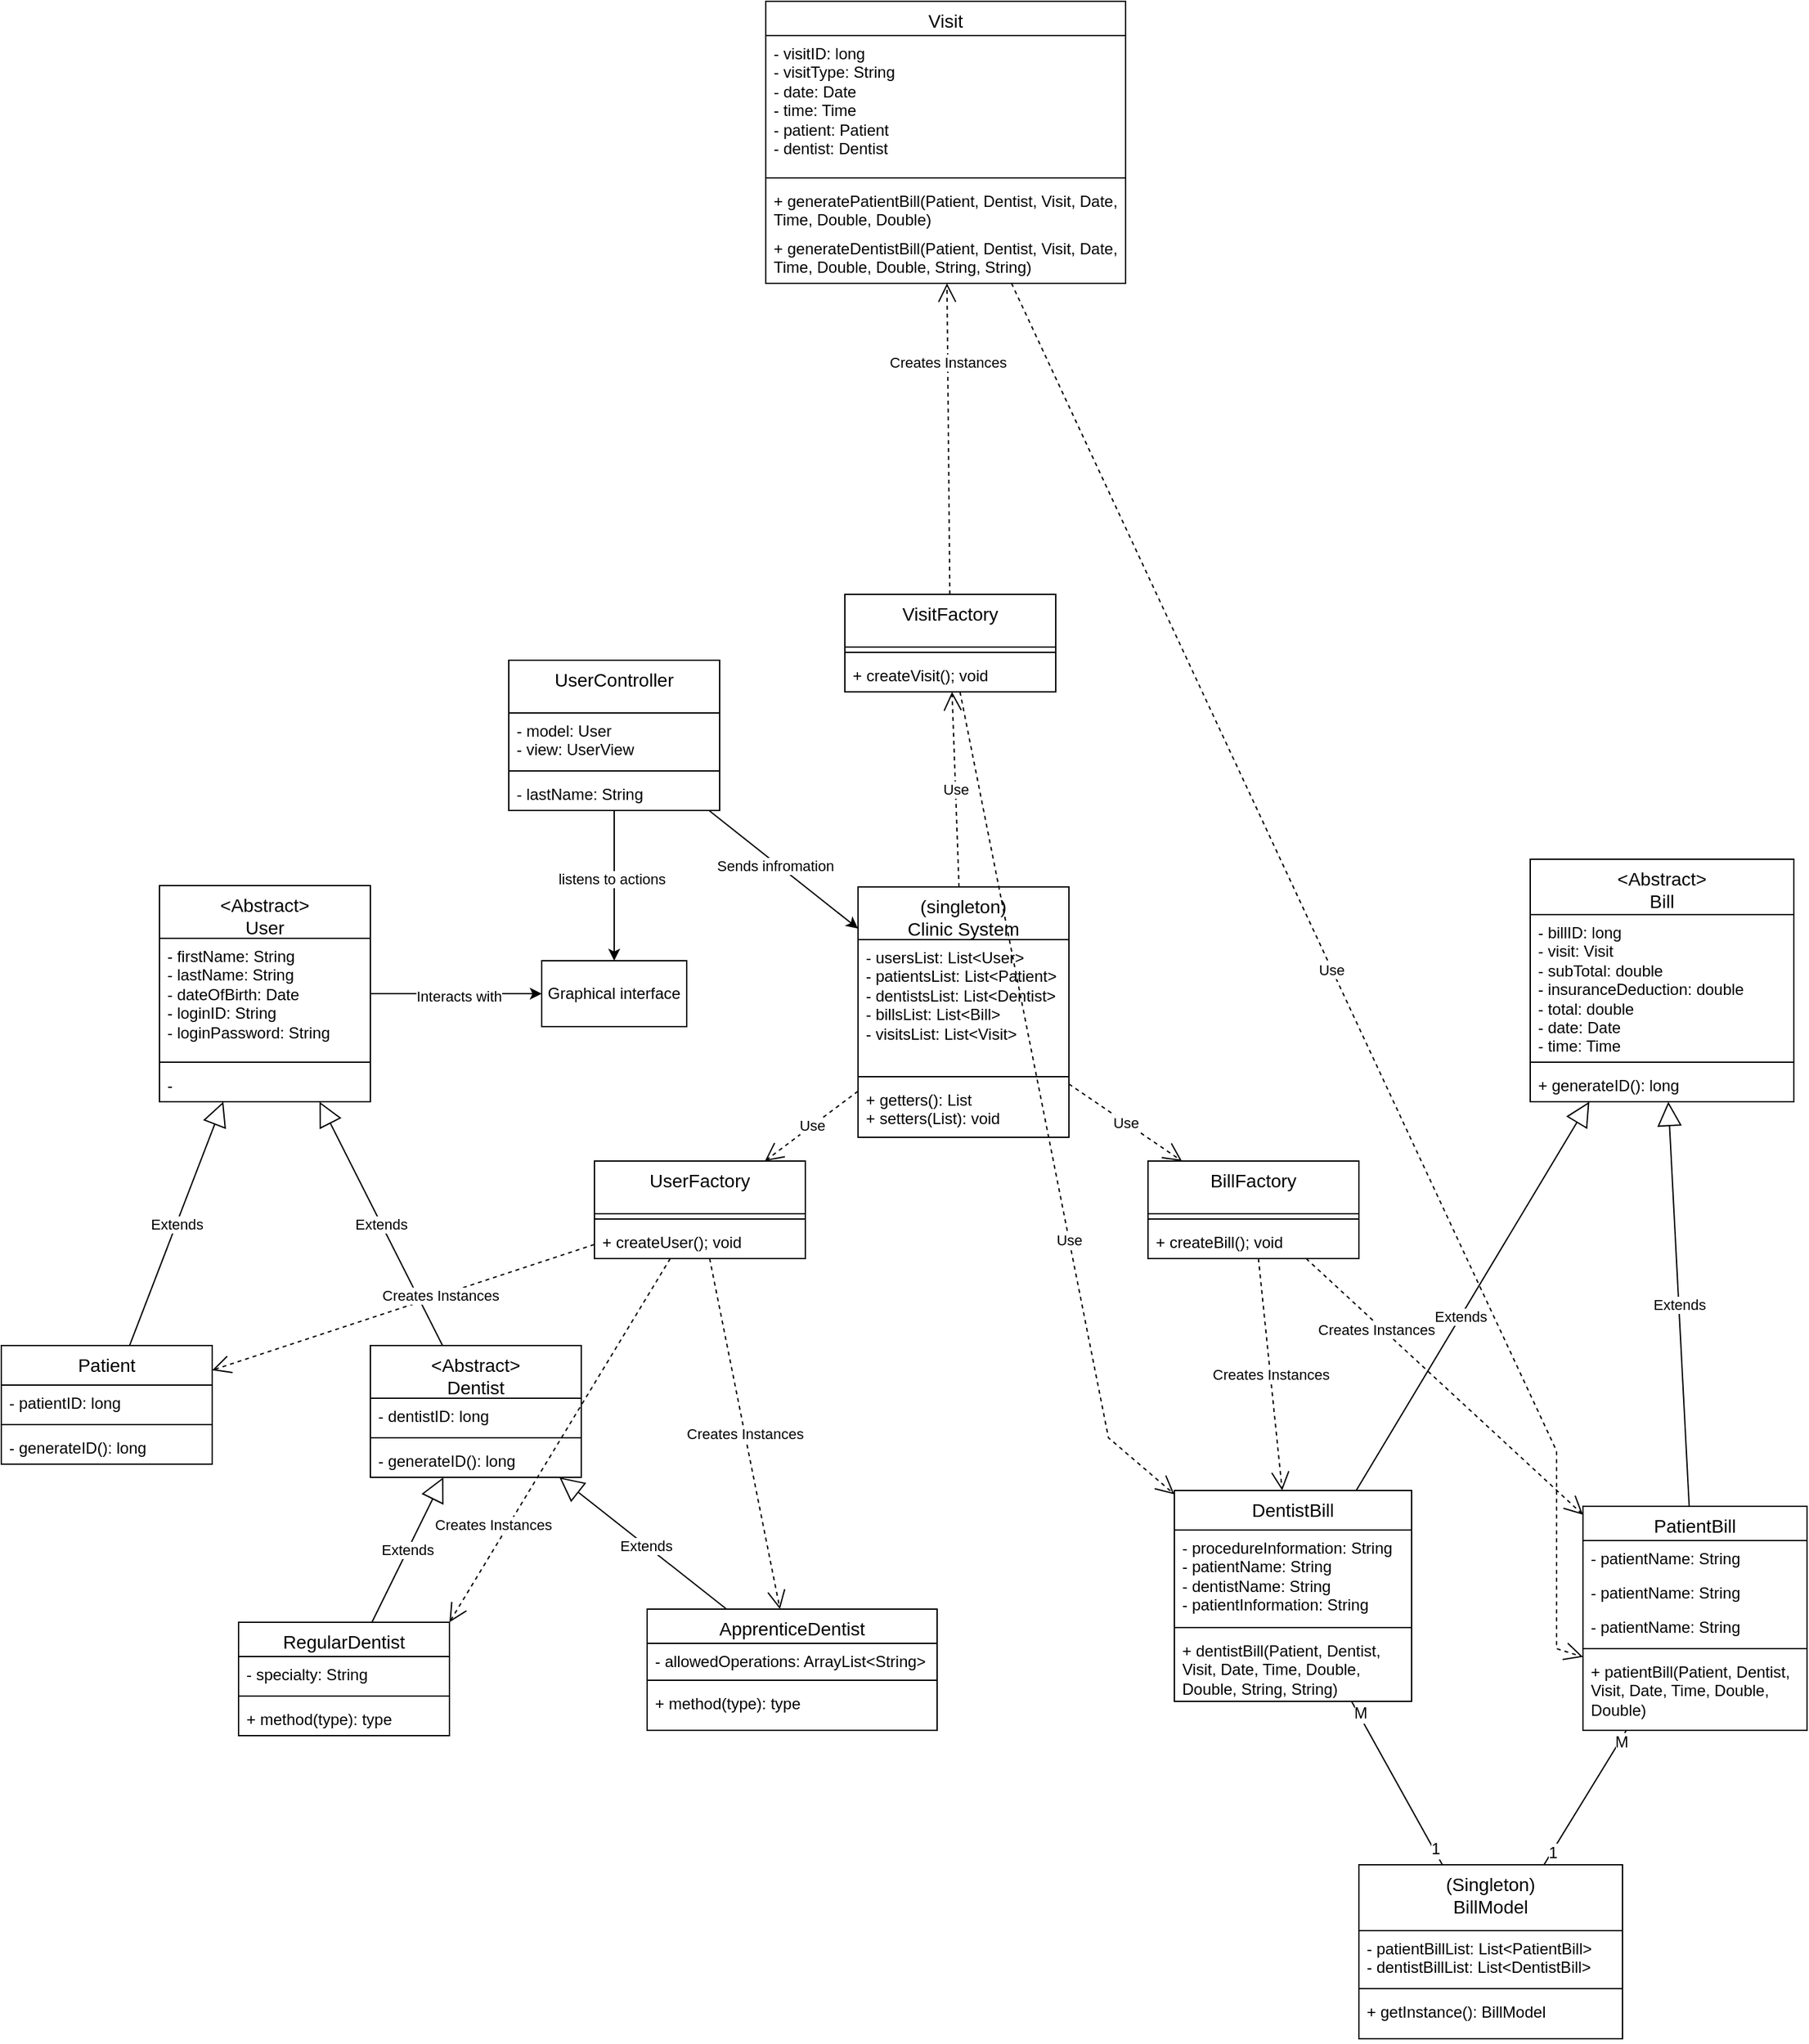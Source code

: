 <mxfile version="24.8.0">
  <diagram name="Page-1" id="dGbuPxgyFfXa6-p88Agu">
    <mxGraphModel dx="2518" dy="2696" grid="1" gridSize="10" guides="1" tooltips="1" connect="1" arrows="1" fold="1" page="0" pageScale="1" pageWidth="850" pageHeight="1100" math="0" shadow="0">
      <root>
        <mxCell id="0" />
        <mxCell id="1" parent="0" />
        <mxCell id="9eXsRLndxlfZN3I_KBE4-1" value="Extends" style="endArrow=block;endSize=16;endFill=0;html=1;rounded=0;" edge="1" parent="1" source="9eXsRLndxlfZN3I_KBE4-71" target="9eXsRLndxlfZN3I_KBE4-63">
          <mxGeometry width="160" relative="1" as="geometry">
            <mxPoint x="231" y="127" as="sourcePoint" />
            <mxPoint x="339.796" y="-62" as="targetPoint" />
          </mxGeometry>
        </mxCell>
        <mxCell id="9eXsRLndxlfZN3I_KBE4-2" value="Extends" style="endArrow=block;endSize=16;endFill=0;html=1;rounded=0;" edge="1" parent="1" source="9eXsRLndxlfZN3I_KBE4-67" target="9eXsRLndxlfZN3I_KBE4-63">
          <mxGeometry width="160" relative="1" as="geometry">
            <mxPoint x="503.361" y="127" as="sourcePoint" />
            <mxPoint x="406.01" y="-62" as="targetPoint" />
          </mxGeometry>
        </mxCell>
        <mxCell id="9eXsRLndxlfZN3I_KBE4-3" value="Extends" style="endArrow=block;endSize=16;endFill=0;html=1;rounded=0;" edge="1" parent="1" source="9eXsRLndxlfZN3I_KBE4-59" target="9eXsRLndxlfZN3I_KBE4-67">
          <mxGeometry width="160" relative="1" as="geometry">
            <mxPoint x="441.549" y="393" as="sourcePoint" />
            <mxPoint x="517.878" y="247" as="targetPoint" />
          </mxGeometry>
        </mxCell>
        <mxCell id="9eXsRLndxlfZN3I_KBE4-4" value="Extends" style="endArrow=block;endSize=16;endFill=0;html=1;rounded=0;exitX=0.296;exitY=0.042;exitDx=0;exitDy=0;exitPerimeter=0;" edge="1" parent="1" source="9eXsRLndxlfZN3I_KBE4-55" target="9eXsRLndxlfZN3I_KBE4-67">
          <mxGeometry width="160" relative="1" as="geometry">
            <mxPoint x="670" y="400" as="sourcePoint" />
            <mxPoint x="579.456" y="247" as="targetPoint" />
          </mxGeometry>
        </mxCell>
        <mxCell id="9eXsRLndxlfZN3I_KBE4-5" value="Extends" style="endArrow=block;endSize=16;endFill=0;html=1;rounded=0;" edge="1" parent="1" source="9eXsRLndxlfZN3I_KBE4-32" target="9eXsRLndxlfZN3I_KBE4-42">
          <mxGeometry x="-0.104" width="160" relative="1" as="geometry">
            <mxPoint x="1169.426" y="247" as="sourcePoint" />
            <mxPoint x="1395.85" y="12.438" as="targetPoint" />
            <mxPoint as="offset" />
          </mxGeometry>
        </mxCell>
        <mxCell id="9eXsRLndxlfZN3I_KBE4-6" value="Extends" style="endArrow=block;endSize=16;endFill=0;html=1;rounded=0;" edge="1" parent="1" source="9eXsRLndxlfZN3I_KBE4-36" target="9eXsRLndxlfZN3I_KBE4-42">
          <mxGeometry width="160" relative="1" as="geometry">
            <mxPoint x="1439.355" y="251" as="sourcePoint" />
            <mxPoint x="1312.613" y="-60" as="targetPoint" />
          </mxGeometry>
        </mxCell>
        <mxCell id="9eXsRLndxlfZN3I_KBE4-9" value="Use" style="endArrow=open;endSize=12;dashed=1;html=1;rounded=0;" edge="1" parent="1" source="9eXsRLndxlfZN3I_KBE4-51" target="9eXsRLndxlfZN3I_KBE4-98">
          <mxGeometry width="160" relative="1" as="geometry">
            <mxPoint x="960" y="-67.473" as="sourcePoint" />
            <mxPoint x="1046.399" y="-10" as="targetPoint" />
          </mxGeometry>
        </mxCell>
        <mxCell id="9eXsRLndxlfZN3I_KBE4-10" value="Use" style="endArrow=open;endSize=12;dashed=1;html=1;rounded=0;" edge="1" parent="1" source="9eXsRLndxlfZN3I_KBE4-51" target="9eXsRLndxlfZN3I_KBE4-95">
          <mxGeometry width="160" relative="1" as="geometry">
            <mxPoint x="805.985" y="-62" as="sourcePoint" />
            <mxPoint x="743.428" y="-10" as="targetPoint" />
          </mxGeometry>
        </mxCell>
        <mxCell id="9eXsRLndxlfZN3I_KBE4-12" value="Use" style="endArrow=open;endSize=12;dashed=1;html=1;rounded=0;" edge="1" parent="1" source="9eXsRLndxlfZN3I_KBE4-51" target="9eXsRLndxlfZN3I_KBE4-84">
          <mxGeometry width="160" relative="1" as="geometry">
            <mxPoint x="880" y="-182" as="sourcePoint" />
            <mxPoint x="885.661" y="-287.0" as="targetPoint" />
          </mxGeometry>
        </mxCell>
        <mxCell id="9eXsRLndxlfZN3I_KBE4-13" value="Creates Instances" style="endArrow=open;endSize=12;dashed=1;html=1;rounded=0;" edge="1" parent="1" source="9eXsRLndxlfZN3I_KBE4-84" target="9eXsRLndxlfZN3I_KBE4-46">
          <mxGeometry x="0.493" width="160" relative="1" as="geometry">
            <mxPoint x="884.549" y="-337" as="sourcePoint" />
            <mxPoint x="880" y="-502" as="targetPoint" />
            <mxPoint as="offset" />
          </mxGeometry>
        </mxCell>
        <mxCell id="9eXsRLndxlfZN3I_KBE4-14" value="Creates Instances" style="endArrow=open;endSize=12;dashed=1;html=1;rounded=0;" edge="1" parent="1" source="9eXsRLndxlfZN3I_KBE4-98" target="9eXsRLndxlfZN3I_KBE4-32">
          <mxGeometry width="160" relative="1" as="geometry">
            <mxPoint x="1085.836" y="40" as="sourcePoint" />
            <mxPoint x="1139.421" y="240" as="targetPoint" />
          </mxGeometry>
        </mxCell>
        <mxCell id="9eXsRLndxlfZN3I_KBE4-15" value="Creates Instances" style="endArrow=open;endSize=12;dashed=1;html=1;rounded=0;" edge="1" parent="1" source="9eXsRLndxlfZN3I_KBE4-98" target="9eXsRLndxlfZN3I_KBE4-36">
          <mxGeometry x="-0.473" y="-3" width="160" relative="1" as="geometry">
            <mxPoint x="1109.261" y="40" as="sourcePoint" />
            <mxPoint x="1385.568" y="251" as="targetPoint" />
            <mxPoint y="1" as="offset" />
          </mxGeometry>
        </mxCell>
        <mxCell id="9eXsRLndxlfZN3I_KBE4-16" value="Creates Instances" style="endArrow=open;endSize=12;dashed=1;html=1;rounded=0;" edge="1" parent="1" source="9eXsRLndxlfZN3I_KBE4-95" target="9eXsRLndxlfZN3I_KBE4-71">
          <mxGeometry x="-0.191" width="160" relative="1" as="geometry">
            <mxPoint x="656.0" y="33.684" as="sourcePoint" />
            <mxPoint x="282" y="159.967" as="targetPoint" />
            <mxPoint as="offset" />
          </mxGeometry>
        </mxCell>
        <mxCell id="9eXsRLndxlfZN3I_KBE4-17" value="Creates Instances" style="endArrow=open;endSize=12;dashed=1;html=1;rounded=0;entryX=1;entryY=0;entryDx=0;entryDy=0;" edge="1" parent="1" source="9eXsRLndxlfZN3I_KBE4-95" target="9eXsRLndxlfZN3I_KBE4-59">
          <mxGeometry x="0.503" y="-10" width="160" relative="1" as="geometry">
            <mxPoint x="694.769" y="40" as="sourcePoint" />
            <mxPoint x="452.959" y="393" as="targetPoint" />
            <mxPoint as="offset" />
          </mxGeometry>
        </mxCell>
        <mxCell id="9eXsRLndxlfZN3I_KBE4-18" value="Creates Instances" style="endArrow=open;endSize=12;dashed=1;html=1;rounded=0;" edge="1" parent="1" source="9eXsRLndxlfZN3I_KBE4-95" target="9eXsRLndxlfZN3I_KBE4-55">
          <mxGeometry width="160" relative="1" as="geometry">
            <mxPoint x="714.393" y="40" as="sourcePoint" />
            <mxPoint x="707.548" y="393" as="targetPoint" />
          </mxGeometry>
        </mxCell>
        <mxCell id="9eXsRLndxlfZN3I_KBE4-19" value="" style="endArrow=classic;html=1;rounded=0;" edge="1" parent="1" source="9eXsRLndxlfZN3I_KBE4-63" target="9eXsRLndxlfZN3I_KBE4-81">
          <mxGeometry relative="1" as="geometry">
            <mxPoint x="453" y="-126.275" as="sourcePoint" />
            <mxPoint x="590" y="-136.193" as="targetPoint" />
          </mxGeometry>
        </mxCell>
        <mxCell id="9eXsRLndxlfZN3I_KBE4-20" value="Label" style="edgeLabel;resizable=0;html=1;;align=center;verticalAlign=middle;" connectable="0" vertex="1" parent="9eXsRLndxlfZN3I_KBE4-19">
          <mxGeometry relative="1" as="geometry" />
        </mxCell>
        <mxCell id="9eXsRLndxlfZN3I_KBE4-21" value="Interacts with" style="edgeLabel;html=1;align=center;verticalAlign=middle;resizable=0;points=[];" vertex="1" connectable="0" parent="9eXsRLndxlfZN3I_KBE4-19">
          <mxGeometry x="0.025" y="-2" relative="1" as="geometry">
            <mxPoint as="offset" />
          </mxGeometry>
        </mxCell>
        <mxCell id="9eXsRLndxlfZN3I_KBE4-22" value="" style="endArrow=classic;html=1;rounded=0;" edge="1" parent="1" source="9eXsRLndxlfZN3I_KBE4-77" target="9eXsRLndxlfZN3I_KBE4-51">
          <mxGeometry width="50" height="50" relative="1" as="geometry">
            <mxPoint x="700" y="-136" as="sourcePoint" />
            <mxPoint x="760" y="-136" as="targetPoint" />
          </mxGeometry>
        </mxCell>
        <mxCell id="9eXsRLndxlfZN3I_KBE4-23" value="Sends infromation" style="edgeLabel;html=1;align=center;verticalAlign=middle;resizable=0;points=[];" vertex="1" connectable="0" parent="9eXsRLndxlfZN3I_KBE4-22">
          <mxGeometry x="-0.092" y="-2" relative="1" as="geometry">
            <mxPoint as="offset" />
          </mxGeometry>
        </mxCell>
        <mxCell id="9eXsRLndxlfZN3I_KBE4-28" value="&lt;div style=&quot;font-size: 14px; font-weight: 400; direction: ltr;&quot;&gt;(Singleton)&lt;/div&gt;&lt;div style=&quot;font-size: 14px; font-weight: 400; direction: ltr;&quot;&gt;BillModel&lt;/div&gt;" style="swimlane;fontStyle=1;align=center;verticalAlign=top;childLayout=stackLayout;horizontal=1;startSize=50;horizontalStack=0;resizeParent=1;resizeParentMax=0;resizeLast=0;collapsible=1;marginBottom=0;whiteSpace=wrap;html=1;" vertex="1" parent="1">
          <mxGeometry x="1190" y="524" width="200" height="132" as="geometry" />
        </mxCell>
        <mxCell id="9eXsRLndxlfZN3I_KBE4-29" value="&lt;span style=&quot;text-wrap: nowrap;&quot;&gt;- patientBillList: List&amp;lt;PatientBill&amp;gt;&lt;/span&gt;&lt;div style=&quot;text-wrap: nowrap;&quot;&gt;- dentistBillList: List&amp;lt;DentistBill&amp;gt;&lt;/div&gt;" style="text;strokeColor=none;fillColor=none;align=left;verticalAlign=top;spacingLeft=4;spacingRight=4;overflow=hidden;rotatable=0;points=[[0,0.5],[1,0.5]];portConstraint=eastwest;whiteSpace=wrap;html=1;" vertex="1" parent="9eXsRLndxlfZN3I_KBE4-28">
          <mxGeometry y="50" width="200" height="40" as="geometry" />
        </mxCell>
        <mxCell id="9eXsRLndxlfZN3I_KBE4-30" value="" style="line;strokeWidth=1;fillColor=none;align=left;verticalAlign=middle;spacingTop=-1;spacingLeft=3;spacingRight=3;rotatable=0;labelPosition=right;points=[];portConstraint=eastwest;strokeColor=inherit;" vertex="1" parent="9eXsRLndxlfZN3I_KBE4-28">
          <mxGeometry y="90" width="200" height="8" as="geometry" />
        </mxCell>
        <mxCell id="9eXsRLndxlfZN3I_KBE4-31" value="+ getInstance(): BillModel" style="text;strokeColor=none;fillColor=none;align=left;verticalAlign=top;spacingLeft=4;spacingRight=4;overflow=hidden;rotatable=0;points=[[0,0.5],[1,0.5]];portConstraint=eastwest;whiteSpace=wrap;html=1;" vertex="1" parent="9eXsRLndxlfZN3I_KBE4-28">
          <mxGeometry y="98" width="200" height="34" as="geometry" />
        </mxCell>
        <mxCell id="9eXsRLndxlfZN3I_KBE4-32" value="&lt;div&gt;&lt;span style=&quot;font-size: 14px; font-weight: 400; background-color: initial;&quot;&gt;DentistBill&lt;/span&gt;&lt;/div&gt;" style="swimlane;fontStyle=1;align=center;verticalAlign=top;childLayout=stackLayout;horizontal=1;startSize=30;horizontalStack=0;resizeParent=1;resizeParentMax=0;resizeLast=0;collapsible=1;marginBottom=0;whiteSpace=wrap;html=1;" vertex="1" parent="1">
          <mxGeometry x="1050" y="240" width="180" height="160" as="geometry" />
        </mxCell>
        <mxCell id="9eXsRLndxlfZN3I_KBE4-33" value="&lt;span style=&quot;text-wrap: nowrap;&quot;&gt;- procedureInformation: String&lt;/span&gt;&lt;div style=&quot;text-wrap: nowrap;&quot;&gt;- patientName: String&lt;/div&gt;&lt;div style=&quot;text-wrap: nowrap;&quot;&gt;- dentistName: String&lt;/div&gt;&lt;div style=&quot;text-wrap: nowrap;&quot;&gt;- patientInformation: String&lt;/div&gt;" style="text;strokeColor=none;fillColor=none;align=left;verticalAlign=top;spacingLeft=4;spacingRight=4;overflow=hidden;rotatable=0;points=[[0,0.5],[1,0.5]];portConstraint=eastwest;whiteSpace=wrap;html=1;" vertex="1" parent="9eXsRLndxlfZN3I_KBE4-32">
          <mxGeometry y="30" width="180" height="70" as="geometry" />
        </mxCell>
        <mxCell id="9eXsRLndxlfZN3I_KBE4-34" value="" style="line;strokeWidth=1;fillColor=none;align=left;verticalAlign=middle;spacingTop=-1;spacingLeft=3;spacingRight=3;rotatable=0;labelPosition=right;points=[];portConstraint=eastwest;strokeColor=inherit;" vertex="1" parent="9eXsRLndxlfZN3I_KBE4-32">
          <mxGeometry y="100" width="180" height="8" as="geometry" />
        </mxCell>
        <mxCell id="9eXsRLndxlfZN3I_KBE4-35" value="+ dentistBill(Patient, Dentist, Visit, Date, Time, Double, Double, String, String)" style="text;strokeColor=none;fillColor=none;align=left;verticalAlign=top;spacingLeft=4;spacingRight=4;overflow=hidden;rotatable=0;points=[[0,0.5],[1,0.5]];portConstraint=eastwest;whiteSpace=wrap;html=1;" vertex="1" parent="9eXsRLndxlfZN3I_KBE4-32">
          <mxGeometry y="108" width="180" height="52" as="geometry" />
        </mxCell>
        <mxCell id="9eXsRLndxlfZN3I_KBE4-36" value="&lt;span style=&quot;font-size: 14px; font-weight: 400;&quot;&gt;PatientBill&lt;/span&gt;" style="swimlane;fontStyle=1;align=center;verticalAlign=top;childLayout=stackLayout;horizontal=1;startSize=26;horizontalStack=0;resizeParent=1;resizeParentMax=0;resizeLast=0;collapsible=1;marginBottom=0;whiteSpace=wrap;html=1;" vertex="1" parent="1">
          <mxGeometry x="1360" y="252" width="170" height="170" as="geometry" />
        </mxCell>
        <mxCell id="9eXsRLndxlfZN3I_KBE4-37" value="&lt;span style=&quot;text-wrap: nowrap;&quot;&gt;- patientName: String&lt;/span&gt;" style="text;strokeColor=none;fillColor=none;align=left;verticalAlign=top;spacingLeft=4;spacingRight=4;overflow=hidden;rotatable=0;points=[[0,0.5],[1,0.5]];portConstraint=eastwest;whiteSpace=wrap;html=1;" vertex="1" parent="9eXsRLndxlfZN3I_KBE4-36">
          <mxGeometry y="26" width="170" height="26" as="geometry" />
        </mxCell>
        <mxCell id="9eXsRLndxlfZN3I_KBE4-38" value="&lt;span style=&quot;text-wrap: nowrap;&quot;&gt;- patientName: String&lt;/span&gt;" style="text;strokeColor=none;fillColor=none;align=left;verticalAlign=top;spacingLeft=4;spacingRight=4;overflow=hidden;rotatable=0;points=[[0,0.5],[1,0.5]];portConstraint=eastwest;whiteSpace=wrap;html=1;" vertex="1" parent="9eXsRLndxlfZN3I_KBE4-36">
          <mxGeometry y="52" width="170" height="26" as="geometry" />
        </mxCell>
        <mxCell id="9eXsRLndxlfZN3I_KBE4-39" value="&lt;span style=&quot;text-wrap: nowrap;&quot;&gt;- patientName: String&lt;/span&gt;" style="text;strokeColor=none;fillColor=none;align=left;verticalAlign=top;spacingLeft=4;spacingRight=4;overflow=hidden;rotatable=0;points=[[0,0.5],[1,0.5]];portConstraint=eastwest;whiteSpace=wrap;html=1;" vertex="1" parent="9eXsRLndxlfZN3I_KBE4-36">
          <mxGeometry y="78" width="170" height="26" as="geometry" />
        </mxCell>
        <mxCell id="9eXsRLndxlfZN3I_KBE4-40" value="" style="line;strokeWidth=1;fillColor=none;align=left;verticalAlign=middle;spacingTop=-1;spacingLeft=3;spacingRight=3;rotatable=0;labelPosition=right;points=[];portConstraint=eastwest;strokeColor=inherit;" vertex="1" parent="9eXsRLndxlfZN3I_KBE4-36">
          <mxGeometry y="104" width="170" height="8" as="geometry" />
        </mxCell>
        <mxCell id="9eXsRLndxlfZN3I_KBE4-41" value="+ patientBill(Patient, Dentist, Visit, Date, Time, Double, Double)" style="text;strokeColor=none;fillColor=none;align=left;verticalAlign=top;spacingLeft=4;spacingRight=4;overflow=hidden;rotatable=0;points=[[0,0.5],[1,0.5]];portConstraint=eastwest;whiteSpace=wrap;html=1;" vertex="1" parent="9eXsRLndxlfZN3I_KBE4-36">
          <mxGeometry y="112" width="170" height="58" as="geometry" />
        </mxCell>
        <mxCell id="9eXsRLndxlfZN3I_KBE4-42" value="&lt;div style=&quot;font-size: 14px; font-weight: 400; direction: ltr;&quot;&gt;&amp;lt;Abstract&amp;gt;&lt;/div&gt;&lt;div style=&quot;font-size: 14px; font-weight: 400; direction: ltr;&quot;&gt;Bill&lt;/div&gt;" style="swimlane;fontStyle=1;align=center;verticalAlign=top;childLayout=stackLayout;horizontal=1;startSize=42;horizontalStack=0;resizeParent=1;resizeParentMax=0;resizeLast=0;collapsible=1;marginBottom=0;whiteSpace=wrap;html=1;" vertex="1" parent="1">
          <mxGeometry x="1320" y="-239" width="200" height="184" as="geometry" />
        </mxCell>
        <mxCell id="9eXsRLndxlfZN3I_KBE4-43" value="&lt;div&gt;&lt;span style=&quot;text-wrap: nowrap;&quot;&gt;- billID: long&lt;/span&gt;&lt;/div&gt;&lt;div&gt;&lt;span style=&quot;text-wrap: nowrap;&quot;&gt;- visit: Visit&lt;/span&gt;&lt;/div&gt;&lt;span style=&quot;text-wrap: nowrap;&quot;&gt;- subTotal: double&lt;/span&gt;&lt;div style=&quot;text-wrap: nowrap;&quot;&gt;- insuranceDeduction: double&lt;/div&gt;&lt;div style=&quot;text-wrap: nowrap;&quot;&gt;- total: double&lt;/div&gt;&lt;div style=&quot;text-wrap: nowrap;&quot;&gt;- date: Date&lt;/div&gt;&lt;div style=&quot;text-wrap: nowrap;&quot;&gt;- time: Time&lt;/div&gt;" style="text;strokeColor=none;fillColor=none;align=left;verticalAlign=top;spacingLeft=4;spacingRight=4;overflow=hidden;rotatable=0;points=[[0,0.5],[1,0.5]];portConstraint=eastwest;whiteSpace=wrap;html=1;" vertex="1" parent="9eXsRLndxlfZN3I_KBE4-42">
          <mxGeometry y="42" width="200" height="108" as="geometry" />
        </mxCell>
        <mxCell id="9eXsRLndxlfZN3I_KBE4-44" value="" style="line;strokeWidth=1;fillColor=none;align=left;verticalAlign=middle;spacingTop=-1;spacingLeft=3;spacingRight=3;rotatable=0;labelPosition=right;points=[];portConstraint=eastwest;strokeColor=inherit;" vertex="1" parent="9eXsRLndxlfZN3I_KBE4-42">
          <mxGeometry y="150" width="200" height="8" as="geometry" />
        </mxCell>
        <mxCell id="9eXsRLndxlfZN3I_KBE4-45" value="+ generateID(): long" style="text;strokeColor=none;fillColor=none;align=left;verticalAlign=top;spacingLeft=4;spacingRight=4;overflow=hidden;rotatable=0;points=[[0,0.5],[1,0.5]];portConstraint=eastwest;whiteSpace=wrap;html=1;" vertex="1" parent="9eXsRLndxlfZN3I_KBE4-42">
          <mxGeometry y="158" width="200" height="26" as="geometry" />
        </mxCell>
        <mxCell id="9eXsRLndxlfZN3I_KBE4-46" value="&lt;span style=&quot;font-size: 14px; font-weight: 400;&quot;&gt;Visit&lt;/span&gt;" style="swimlane;fontStyle=1;align=center;verticalAlign=top;childLayout=stackLayout;horizontal=1;startSize=26;horizontalStack=0;resizeParent=1;resizeParentMax=0;resizeLast=0;collapsible=1;marginBottom=0;whiteSpace=wrap;html=1;" vertex="1" parent="1">
          <mxGeometry x="740" y="-890" width="273" height="214" as="geometry" />
        </mxCell>
        <mxCell id="9eXsRLndxlfZN3I_KBE4-47" value="&lt;div&gt;&lt;span style=&quot;background-color: initial;&quot;&gt;- visitID: long&lt;/span&gt;&lt;/div&gt;&lt;div&gt;&lt;span style=&quot;background-color: initial;&quot;&gt;- visitType: String&lt;/span&gt;&lt;/div&gt;&lt;div&gt;&lt;span style=&quot;background-color: initial;&quot;&gt;- date: Date&lt;/span&gt;&lt;/div&gt;&lt;div&gt;&lt;span style=&quot;background-color: initial;&quot;&gt;-&amp;nbsp;&lt;/span&gt;&lt;span style=&quot;background-color: initial;&quot;&gt;time: Time&lt;/span&gt;&lt;/div&gt;&lt;div&gt;- patient: Patient&lt;span style=&quot;background-color: initial;&quot;&gt;&lt;br&gt;&lt;/span&gt;&lt;/div&gt;&lt;div&gt;- dentist: Dentist&lt;br&gt;&lt;/div&gt;" style="text;strokeColor=none;fillColor=none;align=left;verticalAlign=top;spacingLeft=4;spacingRight=4;overflow=hidden;rotatable=0;points=[[0,0.5],[1,0.5]];portConstraint=eastwest;whiteSpace=wrap;html=1;" vertex="1" parent="9eXsRLndxlfZN3I_KBE4-46">
          <mxGeometry y="26" width="273" height="104" as="geometry" />
        </mxCell>
        <mxCell id="9eXsRLndxlfZN3I_KBE4-48" value="" style="line;strokeWidth=1;fillColor=none;align=left;verticalAlign=middle;spacingTop=-1;spacingLeft=3;spacingRight=3;rotatable=0;labelPosition=right;points=[];portConstraint=eastwest;strokeColor=inherit;" vertex="1" parent="9eXsRLndxlfZN3I_KBE4-46">
          <mxGeometry y="130" width="273" height="8" as="geometry" />
        </mxCell>
        <mxCell id="9eXsRLndxlfZN3I_KBE4-49" value="+ generatePatientBill(Patient, Dentist, Visit, Date, Time, Double, Double)" style="text;strokeColor=none;fillColor=none;align=left;verticalAlign=top;spacingLeft=4;spacingRight=4;overflow=hidden;rotatable=0;points=[[0,0.5],[1,0.5]];portConstraint=eastwest;whiteSpace=wrap;html=1;" vertex="1" parent="9eXsRLndxlfZN3I_KBE4-46">
          <mxGeometry y="138" width="273" height="36" as="geometry" />
        </mxCell>
        <mxCell id="9eXsRLndxlfZN3I_KBE4-50" value="+ generateDentistBill(Patient, Dentist, Visit, Date, Time, Double, Double, String, String)" style="text;strokeColor=none;fillColor=none;align=left;verticalAlign=top;spacingLeft=4;spacingRight=4;overflow=hidden;rotatable=0;points=[[0,0.5],[1,0.5]];portConstraint=eastwest;whiteSpace=wrap;html=1;" vertex="1" parent="9eXsRLndxlfZN3I_KBE4-46">
          <mxGeometry y="174" width="273" height="40" as="geometry" />
        </mxCell>
        <mxCell id="9eXsRLndxlfZN3I_KBE4-51" value="&lt;div style=&quot;font-size: 14px; font-weight: 400; direction: ltr;&quot;&gt;(singleton)&lt;span style=&quot;background-color: initial;&quot;&gt;&lt;br&gt;&lt;/span&gt;&lt;/div&gt;&lt;div style=&quot;font-size: 14px; font-weight: 400; direction: ltr;&quot;&gt;&lt;span style=&quot;background-color: initial;&quot;&gt;Clinic System&lt;/span&gt;&lt;/div&gt;" style="swimlane;fontStyle=1;align=center;verticalAlign=top;childLayout=stackLayout;horizontal=1;startSize=40;horizontalStack=0;resizeParent=1;resizeParentMax=0;resizeLast=0;collapsible=1;marginBottom=0;whiteSpace=wrap;html=1;" vertex="1" parent="1">
          <mxGeometry x="810" y="-218" width="160" height="190" as="geometry" />
        </mxCell>
        <mxCell id="9eXsRLndxlfZN3I_KBE4-52" value="- usersList: List&amp;lt;User&amp;gt;&lt;div&gt;- patientsList: List&amp;lt;Patient&amp;gt;&lt;/div&gt;&lt;div&gt;- dentistsList: List&amp;lt;Dentist&amp;gt;&lt;/div&gt;&lt;div&gt;- billsList: List&amp;lt;Bill&amp;gt;&lt;/div&gt;&lt;div&gt;- visitsList: List&amp;lt;Visit&amp;gt;&lt;/div&gt;" style="text;strokeColor=none;fillColor=none;align=left;verticalAlign=top;spacingLeft=4;spacingRight=4;overflow=hidden;rotatable=0;points=[[0,0.5],[1,0.5]];portConstraint=eastwest;whiteSpace=wrap;html=1;" vertex="1" parent="9eXsRLndxlfZN3I_KBE4-51">
          <mxGeometry y="40" width="160" height="100" as="geometry" />
        </mxCell>
        <mxCell id="9eXsRLndxlfZN3I_KBE4-53" value="" style="line;strokeWidth=1;fillColor=none;align=left;verticalAlign=middle;spacingTop=-1;spacingLeft=3;spacingRight=3;rotatable=0;labelPosition=right;points=[];portConstraint=eastwest;strokeColor=inherit;" vertex="1" parent="9eXsRLndxlfZN3I_KBE4-51">
          <mxGeometry y="140" width="160" height="8" as="geometry" />
        </mxCell>
        <mxCell id="9eXsRLndxlfZN3I_KBE4-54" value="+ getters(): List&lt;div&gt;+ setters(List): void&lt;/div&gt;" style="text;strokeColor=none;fillColor=none;align=left;verticalAlign=top;spacingLeft=4;spacingRight=4;overflow=hidden;rotatable=0;points=[[0,0.5],[1,0.5]];portConstraint=eastwest;whiteSpace=wrap;html=1;" vertex="1" parent="9eXsRLndxlfZN3I_KBE4-51">
          <mxGeometry y="148" width="160" height="42" as="geometry" />
        </mxCell>
        <mxCell id="9eXsRLndxlfZN3I_KBE4-55" value="&lt;span style=&quot;font-size: 14px; font-weight: 400;&quot;&gt;ApprenticeDentist&lt;/span&gt;" style="swimlane;fontStyle=1;align=center;verticalAlign=top;childLayout=stackLayout;horizontal=1;startSize=26;horizontalStack=0;resizeParent=1;resizeParentMax=0;resizeLast=0;collapsible=1;marginBottom=0;whiteSpace=wrap;html=1;" vertex="1" parent="1">
          <mxGeometry x="650" y="330" width="220" height="92" as="geometry" />
        </mxCell>
        <mxCell id="9eXsRLndxlfZN3I_KBE4-56" value="- allowedOperations: ArrayList&amp;lt;String&amp;gt;" style="text;strokeColor=none;fillColor=none;align=left;verticalAlign=top;spacingLeft=4;spacingRight=4;overflow=hidden;rotatable=0;points=[[0,0.5],[1,0.5]];portConstraint=eastwest;whiteSpace=wrap;html=1;" vertex="1" parent="9eXsRLndxlfZN3I_KBE4-55">
          <mxGeometry y="26" width="220" height="24" as="geometry" />
        </mxCell>
        <mxCell id="9eXsRLndxlfZN3I_KBE4-57" value="" style="line;strokeWidth=1;fillColor=none;align=left;verticalAlign=middle;spacingTop=-1;spacingLeft=3;spacingRight=3;rotatable=0;labelPosition=right;points=[];portConstraint=eastwest;strokeColor=inherit;" vertex="1" parent="9eXsRLndxlfZN3I_KBE4-55">
          <mxGeometry y="50" width="220" height="8" as="geometry" />
        </mxCell>
        <mxCell id="9eXsRLndxlfZN3I_KBE4-58" value="+ method(type): type" style="text;strokeColor=none;fillColor=none;align=left;verticalAlign=top;spacingLeft=4;spacingRight=4;overflow=hidden;rotatable=0;points=[[0,0.5],[1,0.5]];portConstraint=eastwest;whiteSpace=wrap;html=1;" vertex="1" parent="9eXsRLndxlfZN3I_KBE4-55">
          <mxGeometry y="58" width="220" height="34" as="geometry" />
        </mxCell>
        <mxCell id="9eXsRLndxlfZN3I_KBE4-59" value="&lt;span style=&quot;font-size: 14px; font-weight: 400;&quot;&gt;RegularDentist&lt;/span&gt;" style="swimlane;fontStyle=1;align=center;verticalAlign=top;childLayout=stackLayout;horizontal=1;startSize=26;horizontalStack=0;resizeParent=1;resizeParentMax=0;resizeLast=0;collapsible=1;marginBottom=0;whiteSpace=wrap;html=1;" vertex="1" parent="1">
          <mxGeometry x="340" y="340" width="160" height="86" as="geometry" />
        </mxCell>
        <mxCell id="9eXsRLndxlfZN3I_KBE4-60" value="- specialty: String" style="text;strokeColor=none;fillColor=none;align=left;verticalAlign=top;spacingLeft=4;spacingRight=4;overflow=hidden;rotatable=0;points=[[0,0.5],[1,0.5]];portConstraint=eastwest;whiteSpace=wrap;html=1;" vertex="1" parent="9eXsRLndxlfZN3I_KBE4-59">
          <mxGeometry y="26" width="160" height="26" as="geometry" />
        </mxCell>
        <mxCell id="9eXsRLndxlfZN3I_KBE4-61" value="" style="line;strokeWidth=1;fillColor=none;align=left;verticalAlign=middle;spacingTop=-1;spacingLeft=3;spacingRight=3;rotatable=0;labelPosition=right;points=[];portConstraint=eastwest;strokeColor=inherit;" vertex="1" parent="9eXsRLndxlfZN3I_KBE4-59">
          <mxGeometry y="52" width="160" height="8" as="geometry" />
        </mxCell>
        <mxCell id="9eXsRLndxlfZN3I_KBE4-62" value="+ method(type): type" style="text;strokeColor=none;fillColor=none;align=left;verticalAlign=top;spacingLeft=4;spacingRight=4;overflow=hidden;rotatable=0;points=[[0,0.5],[1,0.5]];portConstraint=eastwest;whiteSpace=wrap;html=1;" vertex="1" parent="9eXsRLndxlfZN3I_KBE4-59">
          <mxGeometry y="60" width="160" height="26" as="geometry" />
        </mxCell>
        <mxCell id="9eXsRLndxlfZN3I_KBE4-63" value="&lt;div style=&quot;font-size: 14px; font-weight: 400; direction: ltr;&quot;&gt;&amp;lt;Abstract&amp;gt;&lt;br&gt;&lt;/div&gt;&lt;div style=&quot;font-size: 14px; font-weight: 400; direction: ltr;&quot;&gt;User&lt;/div&gt;" style="swimlane;fontStyle=1;align=center;verticalAlign=top;childLayout=stackLayout;horizontal=1;startSize=40;horizontalStack=0;resizeParent=1;resizeParentMax=0;resizeLast=0;collapsible=1;marginBottom=0;whiteSpace=wrap;html=1;" vertex="1" parent="1">
          <mxGeometry x="280" y="-219" width="160" height="164" as="geometry" />
        </mxCell>
        <mxCell id="9eXsRLndxlfZN3I_KBE4-64" value="- firstName: String&lt;div&gt;- lastName: String&lt;br&gt;&lt;div&gt;- dateOfBirth: Date&lt;br&gt;&lt;/div&gt;&lt;/div&gt;&lt;div&gt;- loginID: String&lt;/div&gt;&lt;div&gt;- loginPassword: String&lt;/div&gt;" style="text;strokeColor=none;fillColor=none;align=left;verticalAlign=top;spacingLeft=4;spacingRight=4;overflow=hidden;rotatable=0;points=[[0,0.5],[1,0.5]];portConstraint=eastwest;whiteSpace=wrap;html=1;" vertex="1" parent="9eXsRLndxlfZN3I_KBE4-63">
          <mxGeometry y="40" width="160" height="90" as="geometry" />
        </mxCell>
        <mxCell id="9eXsRLndxlfZN3I_KBE4-65" value="" style="line;strokeWidth=1;fillColor=none;align=left;verticalAlign=middle;spacingTop=-1;spacingLeft=3;spacingRight=3;rotatable=0;labelPosition=right;points=[];portConstraint=eastwest;strokeColor=inherit;" vertex="1" parent="9eXsRLndxlfZN3I_KBE4-63">
          <mxGeometry y="130" width="160" height="8" as="geometry" />
        </mxCell>
        <mxCell id="9eXsRLndxlfZN3I_KBE4-66" value="-&amp;nbsp;" style="text;strokeColor=none;fillColor=none;align=left;verticalAlign=top;spacingLeft=4;spacingRight=4;overflow=hidden;rotatable=0;points=[[0,0.5],[1,0.5]];portConstraint=eastwest;whiteSpace=wrap;html=1;" vertex="1" parent="9eXsRLndxlfZN3I_KBE4-63">
          <mxGeometry y="138" width="160" height="26" as="geometry" />
        </mxCell>
        <mxCell id="9eXsRLndxlfZN3I_KBE4-67" value="&lt;div style=&quot;font-size: 14px; font-weight: 400; direction: ltr;&quot;&gt;&amp;lt;Abstract&amp;gt;&lt;/div&gt;&lt;div style=&quot;font-size: 14px; font-weight: 400; direction: ltr;&quot;&gt;Dentist&lt;/div&gt;" style="swimlane;fontStyle=1;align=center;verticalAlign=top;childLayout=stackLayout;horizontal=1;startSize=40;horizontalStack=0;resizeParent=1;resizeParentMax=0;resizeLast=0;collapsible=1;marginBottom=0;whiteSpace=wrap;html=1;" vertex="1" parent="1">
          <mxGeometry x="440" y="130" width="160" height="100" as="geometry" />
        </mxCell>
        <mxCell id="9eXsRLndxlfZN3I_KBE4-68" value="- dentistID: long" style="text;strokeColor=none;fillColor=none;align=left;verticalAlign=top;spacingLeft=4;spacingRight=4;overflow=hidden;rotatable=0;points=[[0,0.5],[1,0.5]];portConstraint=eastwest;whiteSpace=wrap;html=1;" vertex="1" parent="9eXsRLndxlfZN3I_KBE4-67">
          <mxGeometry y="40" width="160" height="26" as="geometry" />
        </mxCell>
        <mxCell id="9eXsRLndxlfZN3I_KBE4-69" value="" style="line;strokeWidth=1;fillColor=none;align=left;verticalAlign=middle;spacingTop=-1;spacingLeft=3;spacingRight=3;rotatable=0;labelPosition=right;points=[];portConstraint=eastwest;strokeColor=inherit;" vertex="1" parent="9eXsRLndxlfZN3I_KBE4-67">
          <mxGeometry y="66" width="160" height="8" as="geometry" />
        </mxCell>
        <mxCell id="9eXsRLndxlfZN3I_KBE4-70" value="- generateID(): long" style="text;strokeColor=none;fillColor=none;align=left;verticalAlign=top;spacingLeft=4;spacingRight=4;overflow=hidden;rotatable=0;points=[[0,0.5],[1,0.5]];portConstraint=eastwest;whiteSpace=wrap;html=1;" vertex="1" parent="9eXsRLndxlfZN3I_KBE4-67">
          <mxGeometry y="74" width="160" height="26" as="geometry" />
        </mxCell>
        <mxCell id="9eXsRLndxlfZN3I_KBE4-71" value="&lt;div style=&quot;font-size: 14px; font-weight: 400; direction: ltr;&quot;&gt;Patient&lt;br&gt;&lt;/div&gt;" style="swimlane;fontStyle=1;align=center;verticalAlign=top;childLayout=stackLayout;horizontal=1;startSize=30;horizontalStack=0;resizeParent=1;resizeParentMax=0;resizeLast=0;collapsible=1;marginBottom=0;whiteSpace=wrap;html=1;" vertex="1" parent="1">
          <mxGeometry x="160" y="130" width="160" height="90" as="geometry" />
        </mxCell>
        <mxCell id="9eXsRLndxlfZN3I_KBE4-72" value="- patientID: long" style="text;strokeColor=none;fillColor=none;align=left;verticalAlign=top;spacingLeft=4;spacingRight=4;overflow=hidden;rotatable=0;points=[[0,0.5],[1,0.5]];portConstraint=eastwest;whiteSpace=wrap;html=1;" vertex="1" parent="9eXsRLndxlfZN3I_KBE4-71">
          <mxGeometry y="30" width="160" height="26" as="geometry" />
        </mxCell>
        <mxCell id="9eXsRLndxlfZN3I_KBE4-73" value="" style="line;strokeWidth=1;fillColor=none;align=left;verticalAlign=middle;spacingTop=-1;spacingLeft=3;spacingRight=3;rotatable=0;labelPosition=right;points=[];portConstraint=eastwest;strokeColor=inherit;" vertex="1" parent="9eXsRLndxlfZN3I_KBE4-71">
          <mxGeometry y="56" width="160" height="8" as="geometry" />
        </mxCell>
        <mxCell id="9eXsRLndxlfZN3I_KBE4-74" value="- generateID(): long" style="text;strokeColor=none;fillColor=none;align=left;verticalAlign=top;spacingLeft=4;spacingRight=4;overflow=hidden;rotatable=0;points=[[0,0.5],[1,0.5]];portConstraint=eastwest;whiteSpace=wrap;html=1;" vertex="1" parent="9eXsRLndxlfZN3I_KBE4-71">
          <mxGeometry y="64" width="160" height="26" as="geometry" />
        </mxCell>
        <mxCell id="9eXsRLndxlfZN3I_KBE4-75" value="Use" style="endArrow=open;endSize=12;dashed=1;html=1;rounded=0;" edge="1" parent="1" source="9eXsRLndxlfZN3I_KBE4-84" target="9eXsRLndxlfZN3I_KBE4-32">
          <mxGeometry x="0.319" width="160" relative="1" as="geometry">
            <mxPoint x="960" y="-76" as="sourcePoint" />
            <mxPoint x="1059" as="targetPoint" />
            <Array as="points">
              <mxPoint x="1000" y="200" />
            </Array>
            <mxPoint as="offset" />
          </mxGeometry>
        </mxCell>
        <mxCell id="9eXsRLndxlfZN3I_KBE4-76" value="Use" style="endArrow=open;endSize=12;dashed=1;html=1;rounded=0;" edge="1" parent="1" source="9eXsRLndxlfZN3I_KBE4-46" target="9eXsRLndxlfZN3I_KBE4-41">
          <mxGeometry width="160" relative="1" as="geometry">
            <mxPoint x="894" y="-370" as="sourcePoint" />
            <mxPoint x="1129" y="365" as="targetPoint" />
            <Array as="points">
              <mxPoint x="1340" y="210" />
              <mxPoint x="1340" y="360" />
            </Array>
          </mxGeometry>
        </mxCell>
        <mxCell id="9eXsRLndxlfZN3I_KBE4-77" value="&lt;div style=&quot;font-size: 14px; font-weight: 400; direction: ltr;&quot;&gt;UserController&lt;/div&gt;" style="swimlane;fontStyle=1;align=center;verticalAlign=top;childLayout=stackLayout;horizontal=1;startSize=40;horizontalStack=0;resizeParent=1;resizeParentMax=0;resizeLast=0;collapsible=1;marginBottom=0;whiteSpace=wrap;html=1;" vertex="1" parent="1">
          <mxGeometry x="545" y="-390" width="160" height="114" as="geometry" />
        </mxCell>
        <mxCell id="9eXsRLndxlfZN3I_KBE4-78" value="- model: User&lt;div&gt;- view: UserView&lt;/div&gt;" style="text;strokeColor=none;fillColor=none;align=left;verticalAlign=top;spacingLeft=4;spacingRight=4;overflow=hidden;rotatable=0;points=[[0,0.5],[1,0.5]];portConstraint=eastwest;whiteSpace=wrap;html=1;" vertex="1" parent="9eXsRLndxlfZN3I_KBE4-77">
          <mxGeometry y="40" width="160" height="40" as="geometry" />
        </mxCell>
        <mxCell id="9eXsRLndxlfZN3I_KBE4-79" value="" style="line;strokeWidth=1;fillColor=none;align=left;verticalAlign=middle;spacingTop=-1;spacingLeft=3;spacingRight=3;rotatable=0;labelPosition=right;points=[];portConstraint=eastwest;strokeColor=inherit;" vertex="1" parent="9eXsRLndxlfZN3I_KBE4-77">
          <mxGeometry y="80" width="160" height="8" as="geometry" />
        </mxCell>
        <mxCell id="9eXsRLndxlfZN3I_KBE4-80" value="- lastName: String" style="text;strokeColor=none;fillColor=none;align=left;verticalAlign=top;spacingLeft=4;spacingRight=4;overflow=hidden;rotatable=0;points=[[0,0.5],[1,0.5]];portConstraint=eastwest;whiteSpace=wrap;html=1;" vertex="1" parent="9eXsRLndxlfZN3I_KBE4-77">
          <mxGeometry y="88" width="160" height="26" as="geometry" />
        </mxCell>
        <mxCell id="9eXsRLndxlfZN3I_KBE4-81" value="Graphical interface" style="html=1;whiteSpace=wrap;" vertex="1" parent="1">
          <mxGeometry x="570" y="-162" width="110" height="50" as="geometry" />
        </mxCell>
        <mxCell id="9eXsRLndxlfZN3I_KBE4-82" value="" style="endArrow=classic;html=1;rounded=0;" edge="1" parent="1" source="9eXsRLndxlfZN3I_KBE4-77" target="9eXsRLndxlfZN3I_KBE4-81">
          <mxGeometry width="50" height="50" relative="1" as="geometry">
            <mxPoint x="720" y="-170" as="sourcePoint" />
            <mxPoint x="680" y="-200" as="targetPoint" />
          </mxGeometry>
        </mxCell>
        <mxCell id="9eXsRLndxlfZN3I_KBE4-83" value="listens to actions" style="edgeLabel;html=1;align=center;verticalAlign=middle;resizable=0;points=[];" vertex="1" connectable="0" parent="9eXsRLndxlfZN3I_KBE4-82">
          <mxGeometry x="-0.092" y="-2" relative="1" as="geometry">
            <mxPoint as="offset" />
          </mxGeometry>
        </mxCell>
        <mxCell id="9eXsRLndxlfZN3I_KBE4-84" value="&lt;div style=&quot;font-size: 14px; font-weight: 400; direction: ltr;&quot;&gt;VisitFactory&lt;/div&gt;" style="swimlane;fontStyle=1;align=center;verticalAlign=top;childLayout=stackLayout;horizontal=1;startSize=40;horizontalStack=0;resizeParent=1;resizeParentMax=0;resizeLast=0;collapsible=1;marginBottom=0;whiteSpace=wrap;html=1;" vertex="1" parent="1">
          <mxGeometry x="800" y="-440" width="160" height="74" as="geometry" />
        </mxCell>
        <mxCell id="9eXsRLndxlfZN3I_KBE4-86" value="" style="line;strokeWidth=1;fillColor=none;align=left;verticalAlign=middle;spacingTop=-1;spacingLeft=3;spacingRight=3;rotatable=0;labelPosition=right;points=[];portConstraint=eastwest;strokeColor=inherit;" vertex="1" parent="9eXsRLndxlfZN3I_KBE4-84">
          <mxGeometry y="40" width="160" height="8" as="geometry" />
        </mxCell>
        <mxCell id="9eXsRLndxlfZN3I_KBE4-87" value="+ createVisit(); void" style="text;strokeColor=none;fillColor=none;align=left;verticalAlign=top;spacingLeft=4;spacingRight=4;overflow=hidden;rotatable=0;points=[[0,0.5],[1,0.5]];portConstraint=eastwest;whiteSpace=wrap;html=1;" vertex="1" parent="9eXsRLndxlfZN3I_KBE4-84">
          <mxGeometry y="48" width="160" height="26" as="geometry" />
        </mxCell>
        <mxCell id="9eXsRLndxlfZN3I_KBE4-89" value="" style="endArrow=none;html=1;rounded=0;fontSize=12;startSize=8;endSize=8;curved=1;" edge="1" parent="1" source="9eXsRLndxlfZN3I_KBE4-28" target="9eXsRLndxlfZN3I_KBE4-32">
          <mxGeometry relative="1" as="geometry">
            <mxPoint x="1180" y="510" as="sourcePoint" />
            <mxPoint x="1340" y="510" as="targetPoint" />
          </mxGeometry>
        </mxCell>
        <mxCell id="9eXsRLndxlfZN3I_KBE4-90" value="M" style="edgeLabel;html=1;align=center;verticalAlign=middle;resizable=0;points=[];fontSize=12;" vertex="1" connectable="0" parent="9eXsRLndxlfZN3I_KBE4-89">
          <mxGeometry x="0.851" y="-1" relative="1" as="geometry">
            <mxPoint as="offset" />
          </mxGeometry>
        </mxCell>
        <mxCell id="9eXsRLndxlfZN3I_KBE4-91" value="1" style="edgeLabel;html=1;align=center;verticalAlign=middle;resizable=0;points=[];fontSize=12;" vertex="1" connectable="0" parent="9eXsRLndxlfZN3I_KBE4-89">
          <mxGeometry x="-0.812" y="-1" relative="1" as="geometry">
            <mxPoint as="offset" />
          </mxGeometry>
        </mxCell>
        <mxCell id="9eXsRLndxlfZN3I_KBE4-92" value="" style="endArrow=none;html=1;rounded=0;fontSize=12;startSize=8;endSize=8;curved=1;" edge="1" parent="1" source="9eXsRLndxlfZN3I_KBE4-28" target="9eXsRLndxlfZN3I_KBE4-36">
          <mxGeometry relative="1" as="geometry">
            <mxPoint x="1263" y="534" as="sourcePoint" />
            <mxPoint x="1194" y="410" as="targetPoint" />
          </mxGeometry>
        </mxCell>
        <mxCell id="9eXsRLndxlfZN3I_KBE4-93" value="M" style="edgeLabel;html=1;align=center;verticalAlign=middle;resizable=0;points=[];fontSize=12;" vertex="1" connectable="0" parent="9eXsRLndxlfZN3I_KBE4-92">
          <mxGeometry x="0.851" y="-1" relative="1" as="geometry">
            <mxPoint as="offset" />
          </mxGeometry>
        </mxCell>
        <mxCell id="9eXsRLndxlfZN3I_KBE4-94" value="1" style="edgeLabel;html=1;align=center;verticalAlign=middle;resizable=0;points=[];fontSize=12;" vertex="1" connectable="0" parent="9eXsRLndxlfZN3I_KBE4-92">
          <mxGeometry x="-0.812" y="-1" relative="1" as="geometry">
            <mxPoint as="offset" />
          </mxGeometry>
        </mxCell>
        <mxCell id="9eXsRLndxlfZN3I_KBE4-95" value="&lt;div style=&quot;font-size: 14px; font-weight: 400; direction: ltr;&quot;&gt;UserFactory&lt;/div&gt;" style="swimlane;fontStyle=1;align=center;verticalAlign=top;childLayout=stackLayout;horizontal=1;startSize=40;horizontalStack=0;resizeParent=1;resizeParentMax=0;resizeLast=0;collapsible=1;marginBottom=0;whiteSpace=wrap;html=1;" vertex="1" parent="1">
          <mxGeometry x="610" y="-10" width="160" height="74" as="geometry" />
        </mxCell>
        <mxCell id="9eXsRLndxlfZN3I_KBE4-96" value="" style="line;strokeWidth=1;fillColor=none;align=left;verticalAlign=middle;spacingTop=-1;spacingLeft=3;spacingRight=3;rotatable=0;labelPosition=right;points=[];portConstraint=eastwest;strokeColor=inherit;" vertex="1" parent="9eXsRLndxlfZN3I_KBE4-95">
          <mxGeometry y="40" width="160" height="8" as="geometry" />
        </mxCell>
        <mxCell id="9eXsRLndxlfZN3I_KBE4-97" value="+ createUser(); void" style="text;strokeColor=none;fillColor=none;align=left;verticalAlign=top;spacingLeft=4;spacingRight=4;overflow=hidden;rotatable=0;points=[[0,0.5],[1,0.5]];portConstraint=eastwest;whiteSpace=wrap;html=1;" vertex="1" parent="9eXsRLndxlfZN3I_KBE4-95">
          <mxGeometry y="48" width="160" height="26" as="geometry" />
        </mxCell>
        <mxCell id="9eXsRLndxlfZN3I_KBE4-98" value="&lt;div style=&quot;font-size: 14px; font-weight: 400; direction: ltr;&quot;&gt;BillFactory&lt;/div&gt;" style="swimlane;fontStyle=1;align=center;verticalAlign=top;childLayout=stackLayout;horizontal=1;startSize=40;horizontalStack=0;resizeParent=1;resizeParentMax=0;resizeLast=0;collapsible=1;marginBottom=0;whiteSpace=wrap;html=1;" vertex="1" parent="1">
          <mxGeometry x="1030" y="-10" width="160" height="74" as="geometry" />
        </mxCell>
        <mxCell id="9eXsRLndxlfZN3I_KBE4-99" value="" style="line;strokeWidth=1;fillColor=none;align=left;verticalAlign=middle;spacingTop=-1;spacingLeft=3;spacingRight=3;rotatable=0;labelPosition=right;points=[];portConstraint=eastwest;strokeColor=inherit;" vertex="1" parent="9eXsRLndxlfZN3I_KBE4-98">
          <mxGeometry y="40" width="160" height="8" as="geometry" />
        </mxCell>
        <mxCell id="9eXsRLndxlfZN3I_KBE4-100" value="+ createBill(); void" style="text;strokeColor=none;fillColor=none;align=left;verticalAlign=top;spacingLeft=4;spacingRight=4;overflow=hidden;rotatable=0;points=[[0,0.5],[1,0.5]];portConstraint=eastwest;whiteSpace=wrap;html=1;" vertex="1" parent="9eXsRLndxlfZN3I_KBE4-98">
          <mxGeometry y="48" width="160" height="26" as="geometry" />
        </mxCell>
      </root>
    </mxGraphModel>
  </diagram>
</mxfile>
